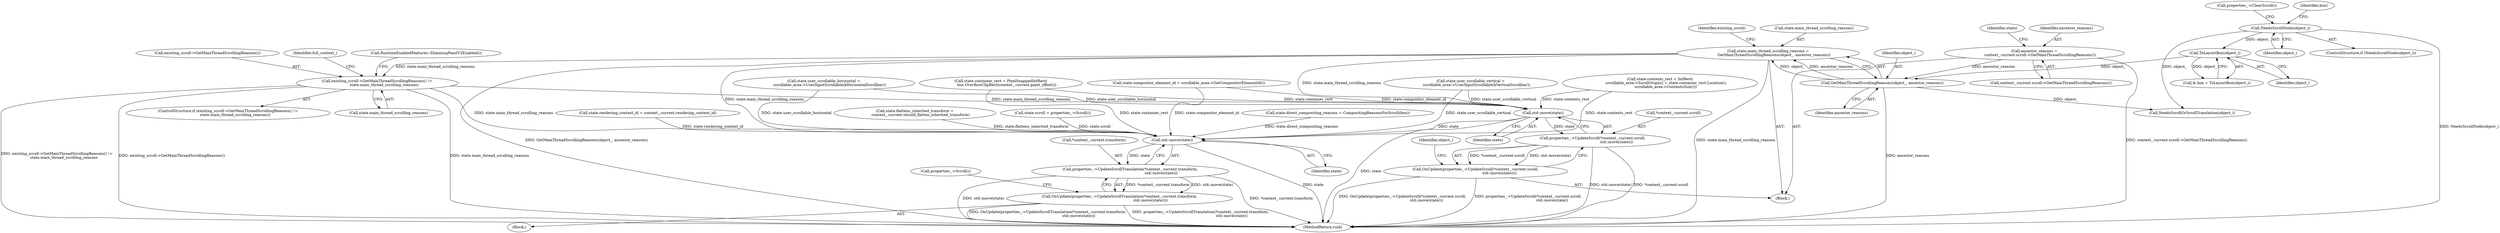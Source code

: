 digraph "0_Chrome_f911e11e7f6b5c0d6f5ee694a9871de6619889f7_13@API" {
"1000174" [label="(Call,existing_scroll->GetMainThreadScrollingReasons() !=\n            state.main_thread_scrolling_reasons)"];
"1000163" [label="(Call,state.main_thread_scrolling_reasons =\n          GetMainThreadScrollingReasons(object_, ancestor_reasons))"];
"1000167" [label="(Call,GetMainThreadScrollingReasons(object_, ancestor_reasons))"];
"1000114" [label="(Call,ToLayoutBox(object_))"];
"1000108" [label="(Call,NeedsScrollNode(object_))"];
"1000160" [label="(Call,ancestor_reasons =\n          context_.current.scroll->GetMainThreadScrollingReasons())"];
"1000201" [label="(Call,std::move(state))"];
"1000194" [label="(Call,properties_->UpdateScroll(*context_.current.scroll,\n                                         std::move(state)))"];
"1000193" [label="(Call,OnUpdate(properties_->UpdateScroll(*context_.current.scroll,\n                                         std::move(state))))"];
"1000268" [label="(Call,std::move(state))"];
"1000261" [label="(Call,properties_->UpdateScrollTranslation(*context_.current.transform,\n                                                     std::move(state)))"];
"1000260" [label="(Call,OnUpdate(properties_->UpdateScrollTranslation(*context_.current.transform,\n                                                     std::move(state))))"];
"1000261" [label="(Call,properties_->UpdateScrollTranslation(*context_.current.transform,\n                                                     std::move(state)))"];
"1000167" [label="(Call,GetMainThreadScrollingReasons(object_, ancestor_reasons))"];
"1000226" [label="(Call,state.flattens_inherited_transform =\n          context_.current.should_flatten_inherited_transform)"];
"1000275" [label="(Call,properties_->Scroll())"];
"1000173" [label="(ControlStructure,if (existing_scroll->GetMainThreadScrollingReasons() !=\n            state.main_thread_scrolling_reasons))"];
"1000169" [label="(Identifier,ancestor_reasons)"];
"1000168" [label="(Identifier,object_)"];
"1000269" [label="(Identifier,state)"];
"1000175" [label="(Call,existing_scroll->GetMainThreadScrollingReasons())"];
"1000201" [label="(Call,std::move(state))"];
"1000153" [label="(Call,state.user_scrollable_vertical =\n          scrollable_area->UserInputScrollable(kVerticalScrollbar))"];
"1000210" [label="(Block,)"];
"1000174" [label="(Call,existing_scroll->GetMainThreadScrollingReasons() !=\n            state.main_thread_scrolling_reasons)"];
"1000194" [label="(Call,properties_->UpdateScroll(*context_.current.scroll,\n                                         std::move(state)))"];
"1000262" [label="(Call,*context_.current.transform)"];
"1000163" [label="(Call,state.main_thread_scrolling_reasons =\n          GetMainThreadScrollingReasons(object_, ancestor_reasons))"];
"1000171" [label="(Identifier,existing_scroll)"];
"1000115" [label="(Identifier,object_)"];
"1000162" [label="(Call,context_.current.scroll->GetMainThreadScrollingReasons())"];
"1000255" [label="(Call,state.scroll = properties_->Scroll())"];
"1000121" [label="(Call,state.container_rect = PixelSnappedIntRect(\n          box.OverflowClipRect(context_.current.paint_offset)))"];
"1000132" [label="(Call,state.contents_rect = IntRect(\n          -scrollable_area->ScrollOrigin() + state.container_rect.Location(),\n          scrollable_area->ContentsSize()))"];
"1000160" [label="(Call,ancestor_reasons =\n          context_.current.scroll->GetMainThreadScrollingReasons())"];
"1000195" [label="(Call,*context_.current.scroll)"];
"1000181" [label="(Identifier,full_context_)"];
"1000176" [label="(Call,state.main_thread_scrolling_reasons)"];
"1000165" [label="(Identifier,state)"];
"1000188" [label="(Call,state.compositor_element_id = scrollable_area->GetCompositorElementId())"];
"1000206" [label="(Call,properties_->ClearScroll())"];
"1000110" [label="(Block,)"];
"1000240" [label="(Call,state.direct_compositing_reasons = CompositingReasonsForScroll(box))"];
"1000114" [label="(Call,ToLayoutBox(object_))"];
"1000209" [label="(Identifier,object_)"];
"1000109" [label="(Identifier,object_)"];
"1000113" [label="(Identifier,box)"];
"1000202" [label="(Identifier,state)"];
"1000246" [label="(Call,state.rendering_context_id = context_.current.rendering_context_id)"];
"1000147" [label="(Call,state.user_scrollable_horizontal =\n          scrollable_area->UserInputScrollable(kHorizontalScrollbar))"];
"1000186" [label="(Call,RuntimeEnabledFeatures::SlimmingPaintV2Enabled())"];
"1000164" [label="(Call,state.main_thread_scrolling_reasons)"];
"1000112" [label="(Call,& box = ToLayoutBox(object_))"];
"1000108" [label="(Call,NeedsScrollNode(object_))"];
"1000107" [label="(ControlStructure,if (NeedsScrollNode(object_)))"];
"1000300" [label="(MethodReturn,void)"];
"1000161" [label="(Identifier,ancestor_reasons)"];
"1000260" [label="(Call,OnUpdate(properties_->UpdateScrollTranslation(*context_.current.transform,\n                                                     std::move(state))))"];
"1000268" [label="(Call,std::move(state))"];
"1000208" [label="(Call,NeedsScrollOrScrollTranslation(object_))"];
"1000193" [label="(Call,OnUpdate(properties_->UpdateScroll(*context_.current.scroll,\n                                         std::move(state))))"];
"1000174" -> "1000173"  [label="AST: "];
"1000174" -> "1000176"  [label="CFG: "];
"1000175" -> "1000174"  [label="AST: "];
"1000176" -> "1000174"  [label="AST: "];
"1000181" -> "1000174"  [label="CFG: "];
"1000186" -> "1000174"  [label="CFG: "];
"1000174" -> "1000300"  [label="DDG: state.main_thread_scrolling_reasons"];
"1000174" -> "1000300"  [label="DDG: existing_scroll->GetMainThreadScrollingReasons() !=\n            state.main_thread_scrolling_reasons"];
"1000174" -> "1000300"  [label="DDG: existing_scroll->GetMainThreadScrollingReasons()"];
"1000163" -> "1000174"  [label="DDG: state.main_thread_scrolling_reasons"];
"1000174" -> "1000201"  [label="DDG: state.main_thread_scrolling_reasons"];
"1000174" -> "1000268"  [label="DDG: state.main_thread_scrolling_reasons"];
"1000163" -> "1000110"  [label="AST: "];
"1000163" -> "1000167"  [label="CFG: "];
"1000164" -> "1000163"  [label="AST: "];
"1000167" -> "1000163"  [label="AST: "];
"1000171" -> "1000163"  [label="CFG: "];
"1000163" -> "1000300"  [label="DDG: state.main_thread_scrolling_reasons"];
"1000163" -> "1000300"  [label="DDG: GetMainThreadScrollingReasons(object_, ancestor_reasons)"];
"1000167" -> "1000163"  [label="DDG: object_"];
"1000167" -> "1000163"  [label="DDG: ancestor_reasons"];
"1000163" -> "1000201"  [label="DDG: state.main_thread_scrolling_reasons"];
"1000163" -> "1000268"  [label="DDG: state.main_thread_scrolling_reasons"];
"1000167" -> "1000169"  [label="CFG: "];
"1000168" -> "1000167"  [label="AST: "];
"1000169" -> "1000167"  [label="AST: "];
"1000167" -> "1000300"  [label="DDG: ancestor_reasons"];
"1000114" -> "1000167"  [label="DDG: object_"];
"1000160" -> "1000167"  [label="DDG: ancestor_reasons"];
"1000167" -> "1000208"  [label="DDG: object_"];
"1000114" -> "1000112"  [label="AST: "];
"1000114" -> "1000115"  [label="CFG: "];
"1000115" -> "1000114"  [label="AST: "];
"1000112" -> "1000114"  [label="CFG: "];
"1000114" -> "1000112"  [label="DDG: object_"];
"1000108" -> "1000114"  [label="DDG: object_"];
"1000108" -> "1000107"  [label="AST: "];
"1000108" -> "1000109"  [label="CFG: "];
"1000109" -> "1000108"  [label="AST: "];
"1000113" -> "1000108"  [label="CFG: "];
"1000206" -> "1000108"  [label="CFG: "];
"1000108" -> "1000300"  [label="DDG: NeedsScrollNode(object_)"];
"1000108" -> "1000208"  [label="DDG: object_"];
"1000160" -> "1000110"  [label="AST: "];
"1000160" -> "1000162"  [label="CFG: "];
"1000161" -> "1000160"  [label="AST: "];
"1000162" -> "1000160"  [label="AST: "];
"1000165" -> "1000160"  [label="CFG: "];
"1000160" -> "1000300"  [label="DDG: context_.current.scroll->GetMainThreadScrollingReasons()"];
"1000201" -> "1000194"  [label="AST: "];
"1000201" -> "1000202"  [label="CFG: "];
"1000202" -> "1000201"  [label="AST: "];
"1000194" -> "1000201"  [label="CFG: "];
"1000201" -> "1000300"  [label="DDG: state"];
"1000201" -> "1000194"  [label="DDG: state"];
"1000188" -> "1000201"  [label="DDG: state.compositor_element_id"];
"1000132" -> "1000201"  [label="DDG: state.contents_rect"];
"1000153" -> "1000201"  [label="DDG: state.user_scrollable_vertical"];
"1000121" -> "1000201"  [label="DDG: state.container_rect"];
"1000147" -> "1000201"  [label="DDG: state.user_scrollable_horizontal"];
"1000201" -> "1000268"  [label="DDG: state"];
"1000194" -> "1000193"  [label="AST: "];
"1000195" -> "1000194"  [label="AST: "];
"1000193" -> "1000194"  [label="CFG: "];
"1000194" -> "1000300"  [label="DDG: std::move(state)"];
"1000194" -> "1000300"  [label="DDG: *context_.current.scroll"];
"1000194" -> "1000193"  [label="DDG: *context_.current.scroll"];
"1000194" -> "1000193"  [label="DDG: std::move(state)"];
"1000193" -> "1000110"  [label="AST: "];
"1000209" -> "1000193"  [label="CFG: "];
"1000193" -> "1000300"  [label="DDG: properties_->UpdateScroll(*context_.current.scroll,\n                                         std::move(state))"];
"1000193" -> "1000300"  [label="DDG: OnUpdate(properties_->UpdateScroll(*context_.current.scroll,\n                                         std::move(state)))"];
"1000268" -> "1000261"  [label="AST: "];
"1000268" -> "1000269"  [label="CFG: "];
"1000269" -> "1000268"  [label="AST: "];
"1000261" -> "1000268"  [label="CFG: "];
"1000268" -> "1000300"  [label="DDG: state"];
"1000268" -> "1000261"  [label="DDG: state"];
"1000226" -> "1000268"  [label="DDG: state.flattens_inherited_transform"];
"1000188" -> "1000268"  [label="DDG: state.compositor_element_id"];
"1000132" -> "1000268"  [label="DDG: state.contents_rect"];
"1000153" -> "1000268"  [label="DDG: state.user_scrollable_vertical"];
"1000121" -> "1000268"  [label="DDG: state.container_rect"];
"1000255" -> "1000268"  [label="DDG: state.scroll"];
"1000240" -> "1000268"  [label="DDG: state.direct_compositing_reasons"];
"1000246" -> "1000268"  [label="DDG: state.rendering_context_id"];
"1000147" -> "1000268"  [label="DDG: state.user_scrollable_horizontal"];
"1000261" -> "1000260"  [label="AST: "];
"1000262" -> "1000261"  [label="AST: "];
"1000260" -> "1000261"  [label="CFG: "];
"1000261" -> "1000300"  [label="DDG: std::move(state)"];
"1000261" -> "1000300"  [label="DDG: *context_.current.transform"];
"1000261" -> "1000260"  [label="DDG: *context_.current.transform"];
"1000261" -> "1000260"  [label="DDG: std::move(state)"];
"1000260" -> "1000210"  [label="AST: "];
"1000275" -> "1000260"  [label="CFG: "];
"1000260" -> "1000300"  [label="DDG: OnUpdate(properties_->UpdateScrollTranslation(*context_.current.transform,\n                                                     std::move(state)))"];
"1000260" -> "1000300"  [label="DDG: properties_->UpdateScrollTranslation(*context_.current.transform,\n                                                     std::move(state))"];
}
